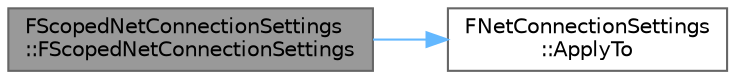 digraph "FScopedNetConnectionSettings::FScopedNetConnectionSettings"
{
 // INTERACTIVE_SVG=YES
 // LATEX_PDF_SIZE
  bgcolor="transparent";
  edge [fontname=Helvetica,fontsize=10,labelfontname=Helvetica,labelfontsize=10];
  node [fontname=Helvetica,fontsize=10,shape=box,height=0.2,width=0.4];
  rankdir="LR";
  Node1 [id="Node000001",label="FScopedNetConnectionSettings\l::FScopedNetConnectionSettings",height=0.2,width=0.4,color="gray40", fillcolor="grey60", style="filled", fontcolor="black",tooltip=" "];
  Node1 -> Node2 [id="edge1_Node000001_Node000002",color="steelblue1",style="solid",tooltip=" "];
  Node2 [id="Node000002",label="FNetConnectionSettings\l::ApplyTo",height=0.2,width=0.4,color="grey40", fillcolor="white", style="filled",URL="$d4/d79/structFNetConnectionSettings.html#a8cf7f94e43e0f951f1442ab7132417e5",tooltip=" "];
}

